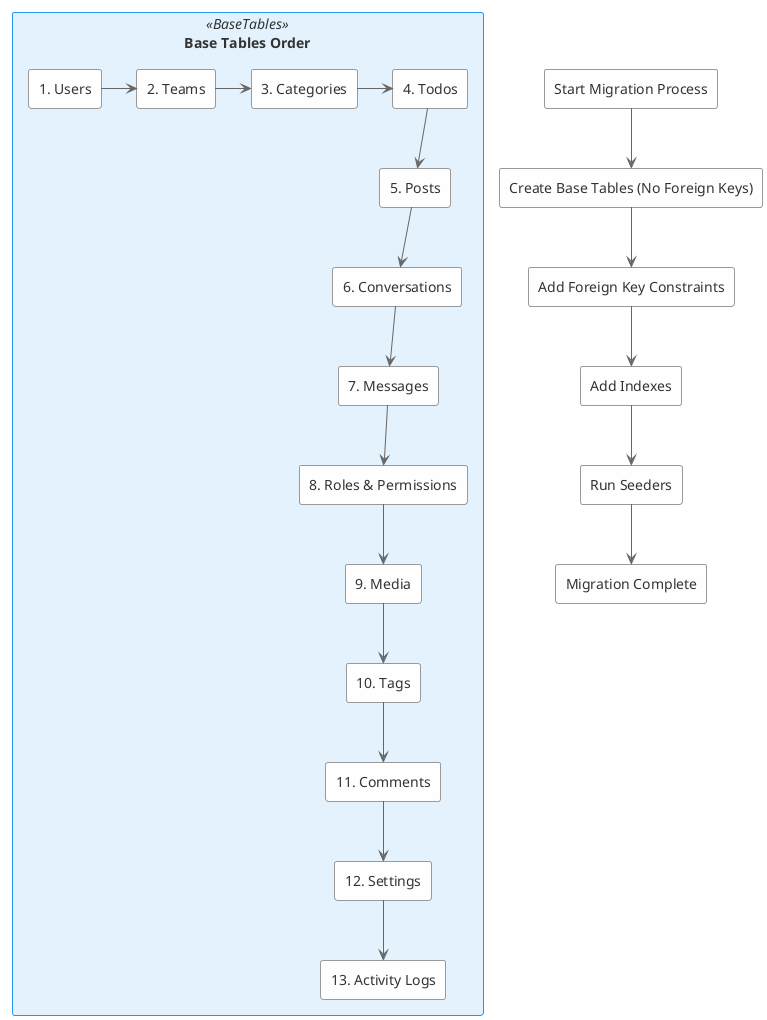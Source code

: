 @startuml Migration Sequence (Light Mode)

' Light mode theme
!theme plain
skinparam backgroundColor white
skinparam ArrowColor #666666
skinparam shadowing false
skinparam DefaultFontColor #333333
skinparam DefaultBackgroundColor #FEFEFE
skinparam DefaultBorderColor #999999

' Define styles
skinparam rectangle {
    BackgroundColor #FEFEFE
    BorderColor #999999
}

skinparam rectangle<<BaseTables>> {
    BackgroundColor #E3F2FD
    BorderColor #2196F3
}

' Main flow
rectangle "Start Migration Process" as A
rectangle "Create Base Tables (No Foreign Keys)" as B
rectangle "Add Foreign Key Constraints" as C
rectangle "Add Indexes" as D
rectangle "Run Seeders" as E
rectangle "Migration Complete" as F

' Base Tables Order
rectangle "Base Tables Order" <<BaseTables>> {
    rectangle "1. Users" as B1
    rectangle "2. Teams" as B2
    rectangle "3. Categories" as B3
    rectangle "4. Todos" as B4
    rectangle "5. Posts" as B5
    rectangle "6. Conversations" as B6
    rectangle "7. Messages" as B7
    rectangle "8. Roles & Permissions" as B8
    rectangle "9. Media" as B9
    rectangle "10. Tags" as B10
    rectangle "11. Comments" as B11
    rectangle "12. Settings" as B12
    rectangle "13. Activity Logs" as B13
}

' Connections
A -down-> B
B -down-> C
C -down-> D
D -down-> E
E -down-> F

B1 -right-> B2
B2 -right-> B3
B3 -right-> B4
B4 -down-> B5
B5 -down-> B6
B6 -down-> B7
B7 -down-> B8
B8 -down-> B9
B9 -down-> B10
B10 -down-> B11
B11 -down-> B12
B12 -down-> B13

@enduml
